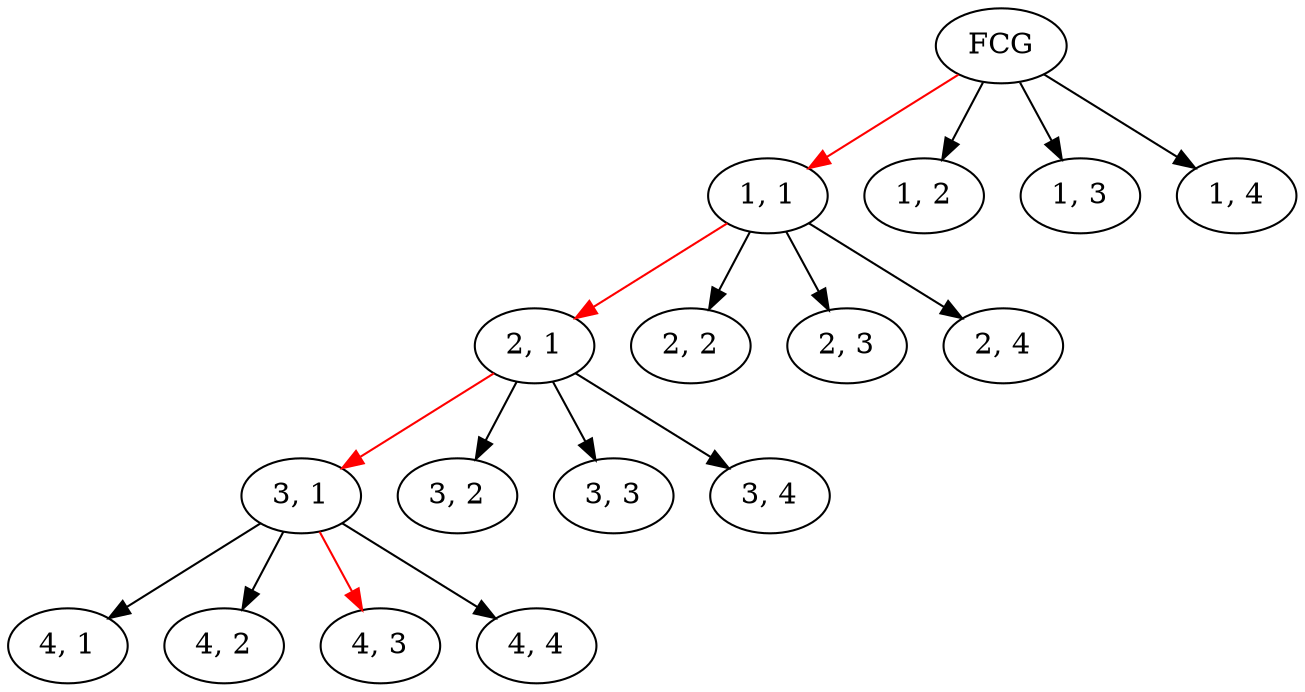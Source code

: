 digraph naive {
	"FCG"
	edge [color=red]
	"FCG" -> "1, 1"
	edge [color=black]
	"FCG" -> "1, 2"
	"FCG" -> "1, 3"
	"FCG" -> "1, 4"

	edge [color=red]
	"1, 1" -> "2, 1"
	edge [color=black]
	"1, 1" -> "2, 2"
	"1, 1" -> "2, 3"
	"1, 1" -> "2, 4"

	edge [color=red]
	"2, 1" -> "3, 1"
	edge [color=black]
	"2, 1" -> "3, 2"
	"2, 1" -> "3, 3"
	"2, 1" -> "3, 4"

	"3, 1" -> "4, 1"
	"3, 1" -> "4, 2"
	edge [color=red]
	"3, 1" -> "4, 3"
	edge [color=black]
	"3, 1" -> "4, 4"
}
